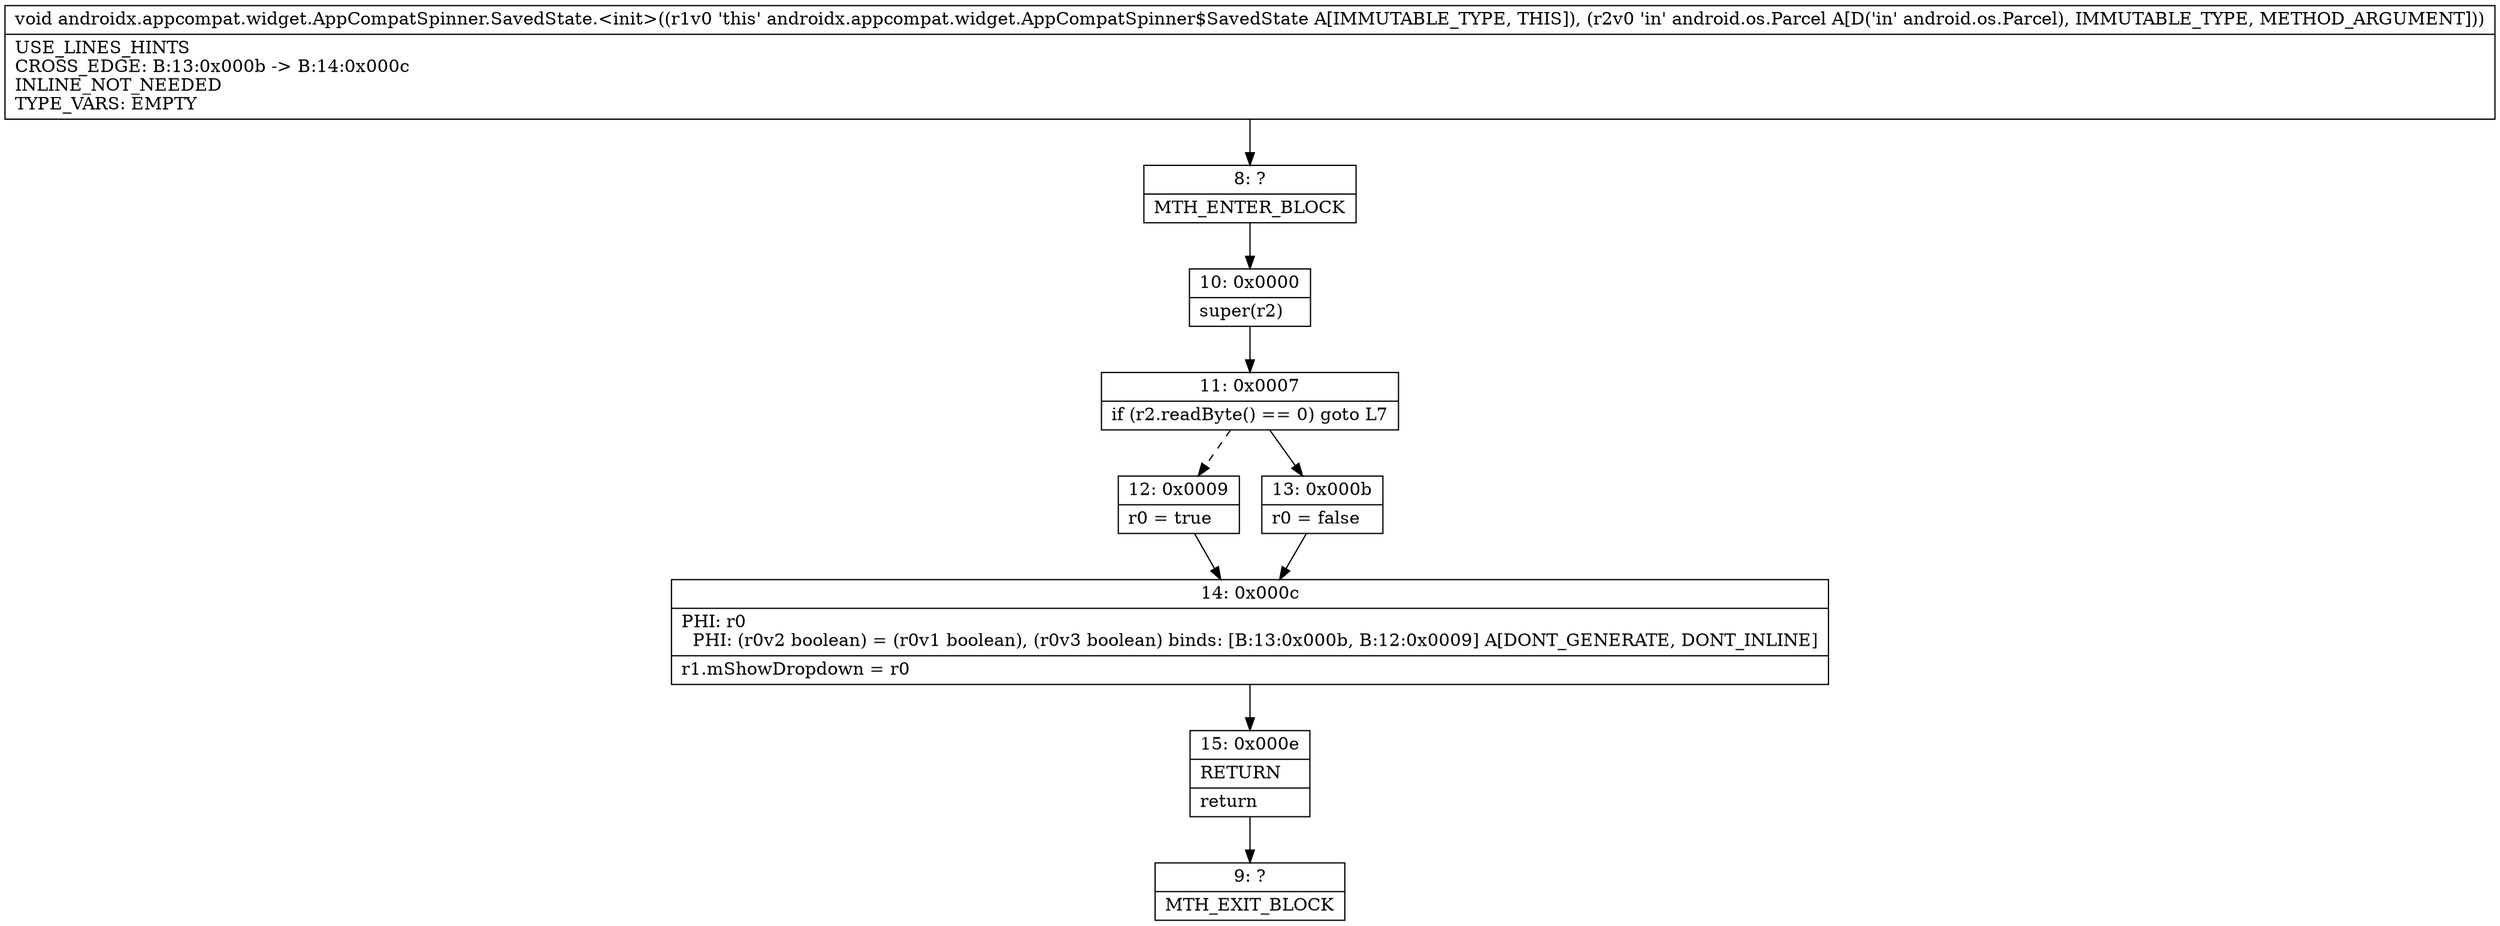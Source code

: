 digraph "CFG forandroidx.appcompat.widget.AppCompatSpinner.SavedState.\<init\>(Landroid\/os\/Parcel;)V" {
Node_8 [shape=record,label="{8\:\ ?|MTH_ENTER_BLOCK\l}"];
Node_10 [shape=record,label="{10\:\ 0x0000|super(r2)\l}"];
Node_11 [shape=record,label="{11\:\ 0x0007|if (r2.readByte() == 0) goto L7\l}"];
Node_12 [shape=record,label="{12\:\ 0x0009|r0 = true\l}"];
Node_14 [shape=record,label="{14\:\ 0x000c|PHI: r0 \l  PHI: (r0v2 boolean) = (r0v1 boolean), (r0v3 boolean) binds: [B:13:0x000b, B:12:0x0009] A[DONT_GENERATE, DONT_INLINE]\l|r1.mShowDropdown = r0\l}"];
Node_15 [shape=record,label="{15\:\ 0x000e|RETURN\l|return\l}"];
Node_9 [shape=record,label="{9\:\ ?|MTH_EXIT_BLOCK\l}"];
Node_13 [shape=record,label="{13\:\ 0x000b|r0 = false\l}"];
MethodNode[shape=record,label="{void androidx.appcompat.widget.AppCompatSpinner.SavedState.\<init\>((r1v0 'this' androidx.appcompat.widget.AppCompatSpinner$SavedState A[IMMUTABLE_TYPE, THIS]), (r2v0 'in' android.os.Parcel A[D('in' android.os.Parcel), IMMUTABLE_TYPE, METHOD_ARGUMENT]))  | USE_LINES_HINTS\lCROSS_EDGE: B:13:0x000b \-\> B:14:0x000c\lINLINE_NOT_NEEDED\lTYPE_VARS: EMPTY\l}"];
MethodNode -> Node_8;Node_8 -> Node_10;
Node_10 -> Node_11;
Node_11 -> Node_12[style=dashed];
Node_11 -> Node_13;
Node_12 -> Node_14;
Node_14 -> Node_15;
Node_15 -> Node_9;
Node_13 -> Node_14;
}

